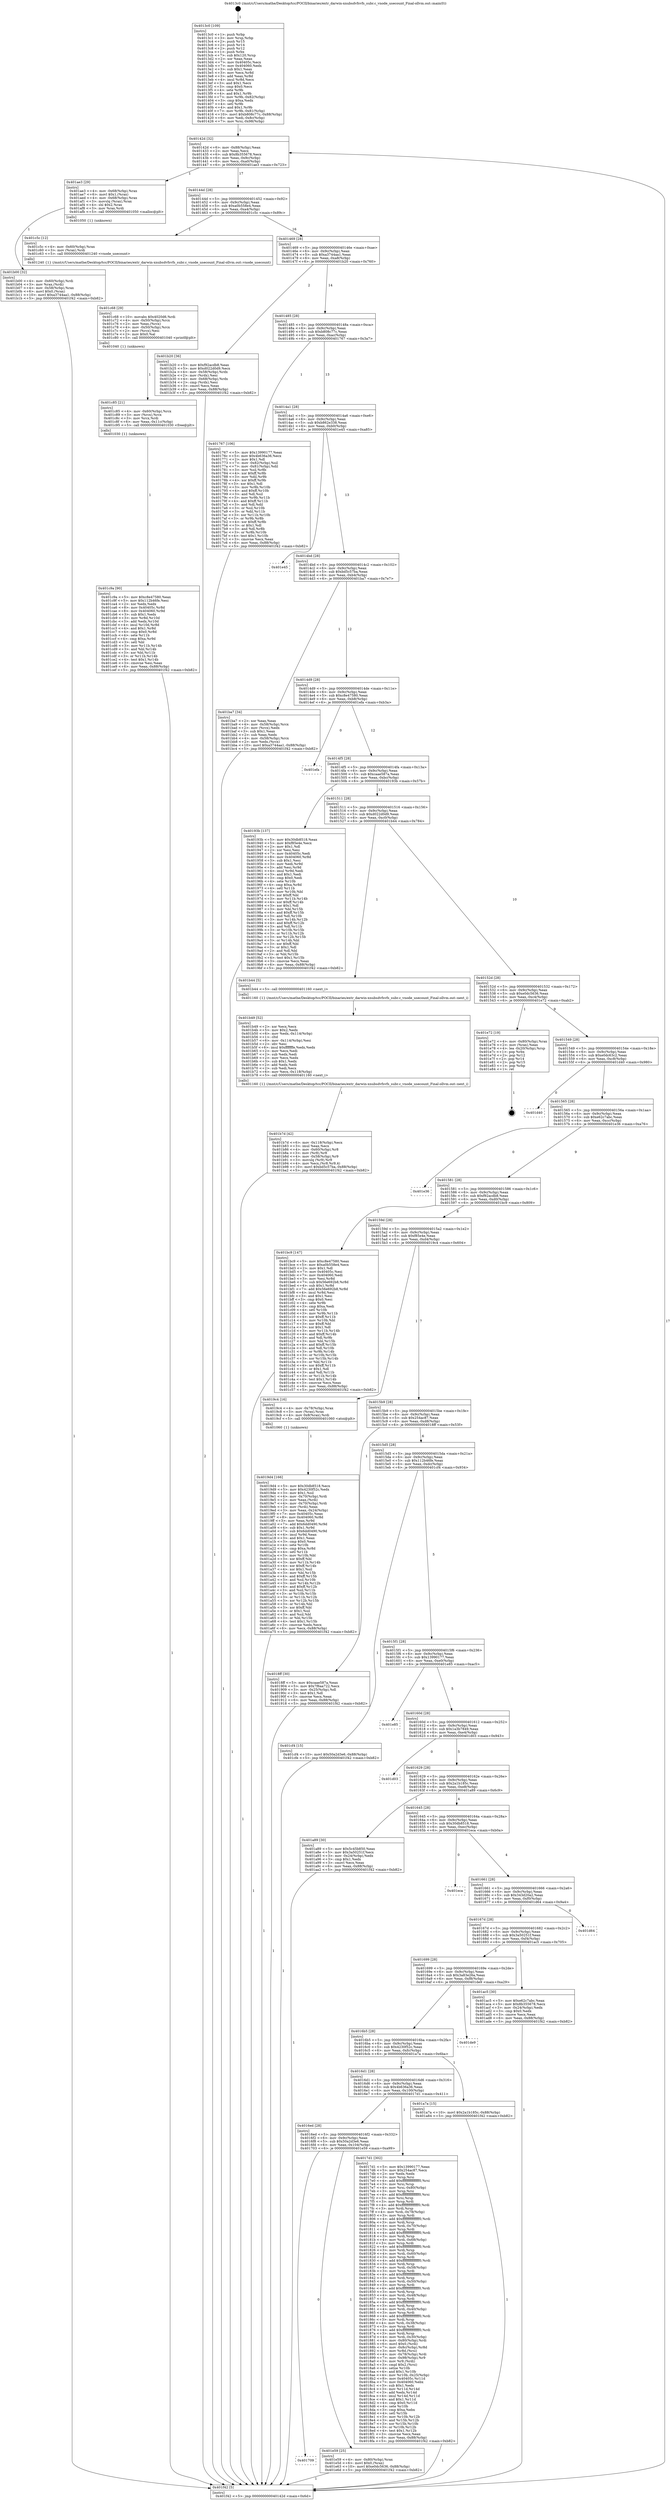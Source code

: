 digraph "0x4013c0" {
  label = "0x4013c0 (/mnt/c/Users/mathe/Desktop/tcc/POCII/binaries/extr_darwin-xnubsdvfsvfs_subr.c_vnode_usecount_Final-ollvm.out::main(0))"
  labelloc = "t"
  node[shape=record]

  Entry [label="",width=0.3,height=0.3,shape=circle,fillcolor=black,style=filled]
  "0x40142d" [label="{
     0x40142d [32]\l
     | [instrs]\l
     &nbsp;&nbsp;0x40142d \<+6\>: mov -0x88(%rbp),%eax\l
     &nbsp;&nbsp;0x401433 \<+2\>: mov %eax,%ecx\l
     &nbsp;&nbsp;0x401435 \<+6\>: sub $0x8b355678,%ecx\l
     &nbsp;&nbsp;0x40143b \<+6\>: mov %eax,-0x9c(%rbp)\l
     &nbsp;&nbsp;0x401441 \<+6\>: mov %ecx,-0xa0(%rbp)\l
     &nbsp;&nbsp;0x401447 \<+6\>: je 0000000000401ae3 \<main+0x723\>\l
  }"]
  "0x401ae3" [label="{
     0x401ae3 [29]\l
     | [instrs]\l
     &nbsp;&nbsp;0x401ae3 \<+4\>: mov -0x68(%rbp),%rax\l
     &nbsp;&nbsp;0x401ae7 \<+6\>: movl $0x1,(%rax)\l
     &nbsp;&nbsp;0x401aed \<+4\>: mov -0x68(%rbp),%rax\l
     &nbsp;&nbsp;0x401af1 \<+3\>: movslq (%rax),%rax\l
     &nbsp;&nbsp;0x401af4 \<+4\>: shl $0x2,%rax\l
     &nbsp;&nbsp;0x401af8 \<+3\>: mov %rax,%rdi\l
     &nbsp;&nbsp;0x401afb \<+5\>: call 0000000000401050 \<malloc@plt\>\l
     | [calls]\l
     &nbsp;&nbsp;0x401050 \{1\} (unknown)\l
  }"]
  "0x40144d" [label="{
     0x40144d [28]\l
     | [instrs]\l
     &nbsp;&nbsp;0x40144d \<+5\>: jmp 0000000000401452 \<main+0x92\>\l
     &nbsp;&nbsp;0x401452 \<+6\>: mov -0x9c(%rbp),%eax\l
     &nbsp;&nbsp;0x401458 \<+5\>: sub $0xa0b558e4,%eax\l
     &nbsp;&nbsp;0x40145d \<+6\>: mov %eax,-0xa4(%rbp)\l
     &nbsp;&nbsp;0x401463 \<+6\>: je 0000000000401c5c \<main+0x89c\>\l
  }"]
  Exit [label="",width=0.3,height=0.3,shape=circle,fillcolor=black,style=filled,peripheries=2]
  "0x401c5c" [label="{
     0x401c5c [12]\l
     | [instrs]\l
     &nbsp;&nbsp;0x401c5c \<+4\>: mov -0x60(%rbp),%rax\l
     &nbsp;&nbsp;0x401c60 \<+3\>: mov (%rax),%rdi\l
     &nbsp;&nbsp;0x401c63 \<+5\>: call 0000000000401240 \<vnode_usecount\>\l
     | [calls]\l
     &nbsp;&nbsp;0x401240 \{1\} (/mnt/c/Users/mathe/Desktop/tcc/POCII/binaries/extr_darwin-xnubsdvfsvfs_subr.c_vnode_usecount_Final-ollvm.out::vnode_usecount)\l
  }"]
  "0x401469" [label="{
     0x401469 [28]\l
     | [instrs]\l
     &nbsp;&nbsp;0x401469 \<+5\>: jmp 000000000040146e \<main+0xae\>\l
     &nbsp;&nbsp;0x40146e \<+6\>: mov -0x9c(%rbp),%eax\l
     &nbsp;&nbsp;0x401474 \<+5\>: sub $0xa3744aa1,%eax\l
     &nbsp;&nbsp;0x401479 \<+6\>: mov %eax,-0xa8(%rbp)\l
     &nbsp;&nbsp;0x40147f \<+6\>: je 0000000000401b20 \<main+0x760\>\l
  }"]
  "0x401709" [label="{
     0x401709\l
  }", style=dashed]
  "0x401b20" [label="{
     0x401b20 [36]\l
     | [instrs]\l
     &nbsp;&nbsp;0x401b20 \<+5\>: mov $0xf92acdb8,%eax\l
     &nbsp;&nbsp;0x401b25 \<+5\>: mov $0xd022d0d9,%ecx\l
     &nbsp;&nbsp;0x401b2a \<+4\>: mov -0x58(%rbp),%rdx\l
     &nbsp;&nbsp;0x401b2e \<+2\>: mov (%rdx),%esi\l
     &nbsp;&nbsp;0x401b30 \<+4\>: mov -0x68(%rbp),%rdx\l
     &nbsp;&nbsp;0x401b34 \<+2\>: cmp (%rdx),%esi\l
     &nbsp;&nbsp;0x401b36 \<+3\>: cmovl %ecx,%eax\l
     &nbsp;&nbsp;0x401b39 \<+6\>: mov %eax,-0x88(%rbp)\l
     &nbsp;&nbsp;0x401b3f \<+5\>: jmp 0000000000401f42 \<main+0xb82\>\l
  }"]
  "0x401485" [label="{
     0x401485 [28]\l
     | [instrs]\l
     &nbsp;&nbsp;0x401485 \<+5\>: jmp 000000000040148a \<main+0xca\>\l
     &nbsp;&nbsp;0x40148a \<+6\>: mov -0x9c(%rbp),%eax\l
     &nbsp;&nbsp;0x401490 \<+5\>: sub $0xb808c77c,%eax\l
     &nbsp;&nbsp;0x401495 \<+6\>: mov %eax,-0xac(%rbp)\l
     &nbsp;&nbsp;0x40149b \<+6\>: je 0000000000401767 \<main+0x3a7\>\l
  }"]
  "0x401e59" [label="{
     0x401e59 [25]\l
     | [instrs]\l
     &nbsp;&nbsp;0x401e59 \<+4\>: mov -0x80(%rbp),%rax\l
     &nbsp;&nbsp;0x401e5d \<+6\>: movl $0x0,(%rax)\l
     &nbsp;&nbsp;0x401e63 \<+10\>: movl $0xe0dc5636,-0x88(%rbp)\l
     &nbsp;&nbsp;0x401e6d \<+5\>: jmp 0000000000401f42 \<main+0xb82\>\l
  }"]
  "0x401767" [label="{
     0x401767 [106]\l
     | [instrs]\l
     &nbsp;&nbsp;0x401767 \<+5\>: mov $0x13990177,%eax\l
     &nbsp;&nbsp;0x40176c \<+5\>: mov $0x4b636a36,%ecx\l
     &nbsp;&nbsp;0x401771 \<+2\>: mov $0x1,%dl\l
     &nbsp;&nbsp;0x401773 \<+7\>: mov -0x82(%rbp),%sil\l
     &nbsp;&nbsp;0x40177a \<+7\>: mov -0x81(%rbp),%dil\l
     &nbsp;&nbsp;0x401781 \<+3\>: mov %sil,%r8b\l
     &nbsp;&nbsp;0x401784 \<+4\>: xor $0xff,%r8b\l
     &nbsp;&nbsp;0x401788 \<+3\>: mov %dil,%r9b\l
     &nbsp;&nbsp;0x40178b \<+4\>: xor $0xff,%r9b\l
     &nbsp;&nbsp;0x40178f \<+3\>: xor $0x1,%dl\l
     &nbsp;&nbsp;0x401792 \<+3\>: mov %r8b,%r10b\l
     &nbsp;&nbsp;0x401795 \<+4\>: and $0xff,%r10b\l
     &nbsp;&nbsp;0x401799 \<+3\>: and %dl,%sil\l
     &nbsp;&nbsp;0x40179c \<+3\>: mov %r9b,%r11b\l
     &nbsp;&nbsp;0x40179f \<+4\>: and $0xff,%r11b\l
     &nbsp;&nbsp;0x4017a3 \<+3\>: and %dl,%dil\l
     &nbsp;&nbsp;0x4017a6 \<+3\>: or %sil,%r10b\l
     &nbsp;&nbsp;0x4017a9 \<+3\>: or %dil,%r11b\l
     &nbsp;&nbsp;0x4017ac \<+3\>: xor %r11b,%r10b\l
     &nbsp;&nbsp;0x4017af \<+3\>: or %r9b,%r8b\l
     &nbsp;&nbsp;0x4017b2 \<+4\>: xor $0xff,%r8b\l
     &nbsp;&nbsp;0x4017b6 \<+3\>: or $0x1,%dl\l
     &nbsp;&nbsp;0x4017b9 \<+3\>: and %dl,%r8b\l
     &nbsp;&nbsp;0x4017bc \<+3\>: or %r8b,%r10b\l
     &nbsp;&nbsp;0x4017bf \<+4\>: test $0x1,%r10b\l
     &nbsp;&nbsp;0x4017c3 \<+3\>: cmovne %ecx,%eax\l
     &nbsp;&nbsp;0x4017c6 \<+6\>: mov %eax,-0x88(%rbp)\l
     &nbsp;&nbsp;0x4017cc \<+5\>: jmp 0000000000401f42 \<main+0xb82\>\l
  }"]
  "0x4014a1" [label="{
     0x4014a1 [28]\l
     | [instrs]\l
     &nbsp;&nbsp;0x4014a1 \<+5\>: jmp 00000000004014a6 \<main+0xe6\>\l
     &nbsp;&nbsp;0x4014a6 \<+6\>: mov -0x9c(%rbp),%eax\l
     &nbsp;&nbsp;0x4014ac \<+5\>: sub $0xb862e338,%eax\l
     &nbsp;&nbsp;0x4014b1 \<+6\>: mov %eax,-0xb0(%rbp)\l
     &nbsp;&nbsp;0x4014b7 \<+6\>: je 0000000000401e45 \<main+0xa85\>\l
  }"]
  "0x401f42" [label="{
     0x401f42 [5]\l
     | [instrs]\l
     &nbsp;&nbsp;0x401f42 \<+5\>: jmp 000000000040142d \<main+0x6d\>\l
  }"]
  "0x4013c0" [label="{
     0x4013c0 [109]\l
     | [instrs]\l
     &nbsp;&nbsp;0x4013c0 \<+1\>: push %rbp\l
     &nbsp;&nbsp;0x4013c1 \<+3\>: mov %rsp,%rbp\l
     &nbsp;&nbsp;0x4013c4 \<+2\>: push %r15\l
     &nbsp;&nbsp;0x4013c6 \<+2\>: push %r14\l
     &nbsp;&nbsp;0x4013c8 \<+2\>: push %r12\l
     &nbsp;&nbsp;0x4013ca \<+1\>: push %rbx\l
     &nbsp;&nbsp;0x4013cb \<+7\>: sub $0x120,%rsp\l
     &nbsp;&nbsp;0x4013d2 \<+2\>: xor %eax,%eax\l
     &nbsp;&nbsp;0x4013d4 \<+7\>: mov 0x40405c,%ecx\l
     &nbsp;&nbsp;0x4013db \<+7\>: mov 0x404060,%edx\l
     &nbsp;&nbsp;0x4013e2 \<+3\>: sub $0x1,%eax\l
     &nbsp;&nbsp;0x4013e5 \<+3\>: mov %ecx,%r8d\l
     &nbsp;&nbsp;0x4013e8 \<+3\>: add %eax,%r8d\l
     &nbsp;&nbsp;0x4013eb \<+4\>: imul %r8d,%ecx\l
     &nbsp;&nbsp;0x4013ef \<+3\>: and $0x1,%ecx\l
     &nbsp;&nbsp;0x4013f2 \<+3\>: cmp $0x0,%ecx\l
     &nbsp;&nbsp;0x4013f5 \<+4\>: sete %r9b\l
     &nbsp;&nbsp;0x4013f9 \<+4\>: and $0x1,%r9b\l
     &nbsp;&nbsp;0x4013fd \<+7\>: mov %r9b,-0x82(%rbp)\l
     &nbsp;&nbsp;0x401404 \<+3\>: cmp $0xa,%edx\l
     &nbsp;&nbsp;0x401407 \<+4\>: setl %r9b\l
     &nbsp;&nbsp;0x40140b \<+4\>: and $0x1,%r9b\l
     &nbsp;&nbsp;0x40140f \<+7\>: mov %r9b,-0x81(%rbp)\l
     &nbsp;&nbsp;0x401416 \<+10\>: movl $0xb808c77c,-0x88(%rbp)\l
     &nbsp;&nbsp;0x401420 \<+6\>: mov %edi,-0x8c(%rbp)\l
     &nbsp;&nbsp;0x401426 \<+7\>: mov %rsi,-0x98(%rbp)\l
  }"]
  "0x401c9a" [label="{
     0x401c9a [90]\l
     | [instrs]\l
     &nbsp;&nbsp;0x401c9a \<+5\>: mov $0xc8e47580,%eax\l
     &nbsp;&nbsp;0x401c9f \<+5\>: mov $0x112b46fe,%esi\l
     &nbsp;&nbsp;0x401ca4 \<+2\>: xor %edx,%edx\l
     &nbsp;&nbsp;0x401ca6 \<+8\>: mov 0x40405c,%r8d\l
     &nbsp;&nbsp;0x401cae \<+8\>: mov 0x404060,%r9d\l
     &nbsp;&nbsp;0x401cb6 \<+3\>: sub $0x1,%edx\l
     &nbsp;&nbsp;0x401cb9 \<+3\>: mov %r8d,%r10d\l
     &nbsp;&nbsp;0x401cbc \<+3\>: add %edx,%r10d\l
     &nbsp;&nbsp;0x401cbf \<+4\>: imul %r10d,%r8d\l
     &nbsp;&nbsp;0x401cc3 \<+4\>: and $0x1,%r8d\l
     &nbsp;&nbsp;0x401cc7 \<+4\>: cmp $0x0,%r8d\l
     &nbsp;&nbsp;0x401ccb \<+4\>: sete %r11b\l
     &nbsp;&nbsp;0x401ccf \<+4\>: cmp $0xa,%r9d\l
     &nbsp;&nbsp;0x401cd3 \<+3\>: setl %bl\l
     &nbsp;&nbsp;0x401cd6 \<+3\>: mov %r11b,%r14b\l
     &nbsp;&nbsp;0x401cd9 \<+3\>: and %bl,%r14b\l
     &nbsp;&nbsp;0x401cdc \<+3\>: xor %bl,%r11b\l
     &nbsp;&nbsp;0x401cdf \<+3\>: or %r11b,%r14b\l
     &nbsp;&nbsp;0x401ce2 \<+4\>: test $0x1,%r14b\l
     &nbsp;&nbsp;0x401ce6 \<+3\>: cmovne %esi,%eax\l
     &nbsp;&nbsp;0x401ce9 \<+6\>: mov %eax,-0x88(%rbp)\l
     &nbsp;&nbsp;0x401cef \<+5\>: jmp 0000000000401f42 \<main+0xb82\>\l
  }"]
  "0x401e45" [label="{
     0x401e45\l
  }", style=dashed]
  "0x4014bd" [label="{
     0x4014bd [28]\l
     | [instrs]\l
     &nbsp;&nbsp;0x4014bd \<+5\>: jmp 00000000004014c2 \<main+0x102\>\l
     &nbsp;&nbsp;0x4014c2 \<+6\>: mov -0x9c(%rbp),%eax\l
     &nbsp;&nbsp;0x4014c8 \<+5\>: sub $0xbd5c57ba,%eax\l
     &nbsp;&nbsp;0x4014cd \<+6\>: mov %eax,-0xb4(%rbp)\l
     &nbsp;&nbsp;0x4014d3 \<+6\>: je 0000000000401ba7 \<main+0x7e7\>\l
  }"]
  "0x401c85" [label="{
     0x401c85 [21]\l
     | [instrs]\l
     &nbsp;&nbsp;0x401c85 \<+4\>: mov -0x60(%rbp),%rcx\l
     &nbsp;&nbsp;0x401c89 \<+3\>: mov (%rcx),%rcx\l
     &nbsp;&nbsp;0x401c8c \<+3\>: mov %rcx,%rdi\l
     &nbsp;&nbsp;0x401c8f \<+6\>: mov %eax,-0x11c(%rbp)\l
     &nbsp;&nbsp;0x401c95 \<+5\>: call 0000000000401030 \<free@plt\>\l
     | [calls]\l
     &nbsp;&nbsp;0x401030 \{1\} (unknown)\l
  }"]
  "0x401ba7" [label="{
     0x401ba7 [34]\l
     | [instrs]\l
     &nbsp;&nbsp;0x401ba7 \<+2\>: xor %eax,%eax\l
     &nbsp;&nbsp;0x401ba9 \<+4\>: mov -0x58(%rbp),%rcx\l
     &nbsp;&nbsp;0x401bad \<+2\>: mov (%rcx),%edx\l
     &nbsp;&nbsp;0x401baf \<+3\>: sub $0x1,%eax\l
     &nbsp;&nbsp;0x401bb2 \<+2\>: sub %eax,%edx\l
     &nbsp;&nbsp;0x401bb4 \<+4\>: mov -0x58(%rbp),%rcx\l
     &nbsp;&nbsp;0x401bb8 \<+2\>: mov %edx,(%rcx)\l
     &nbsp;&nbsp;0x401bba \<+10\>: movl $0xa3744aa1,-0x88(%rbp)\l
     &nbsp;&nbsp;0x401bc4 \<+5\>: jmp 0000000000401f42 \<main+0xb82\>\l
  }"]
  "0x4014d9" [label="{
     0x4014d9 [28]\l
     | [instrs]\l
     &nbsp;&nbsp;0x4014d9 \<+5\>: jmp 00000000004014de \<main+0x11e\>\l
     &nbsp;&nbsp;0x4014de \<+6\>: mov -0x9c(%rbp),%eax\l
     &nbsp;&nbsp;0x4014e4 \<+5\>: sub $0xc8e47580,%eax\l
     &nbsp;&nbsp;0x4014e9 \<+6\>: mov %eax,-0xb8(%rbp)\l
     &nbsp;&nbsp;0x4014ef \<+6\>: je 0000000000401efa \<main+0xb3a\>\l
  }"]
  "0x401c68" [label="{
     0x401c68 [29]\l
     | [instrs]\l
     &nbsp;&nbsp;0x401c68 \<+10\>: movabs $0x4020d6,%rdi\l
     &nbsp;&nbsp;0x401c72 \<+4\>: mov -0x50(%rbp),%rcx\l
     &nbsp;&nbsp;0x401c76 \<+2\>: mov %eax,(%rcx)\l
     &nbsp;&nbsp;0x401c78 \<+4\>: mov -0x50(%rbp),%rcx\l
     &nbsp;&nbsp;0x401c7c \<+2\>: mov (%rcx),%esi\l
     &nbsp;&nbsp;0x401c7e \<+2\>: mov $0x0,%al\l
     &nbsp;&nbsp;0x401c80 \<+5\>: call 0000000000401040 \<printf@plt\>\l
     | [calls]\l
     &nbsp;&nbsp;0x401040 \{1\} (unknown)\l
  }"]
  "0x401efa" [label="{
     0x401efa\l
  }", style=dashed]
  "0x4014f5" [label="{
     0x4014f5 [28]\l
     | [instrs]\l
     &nbsp;&nbsp;0x4014f5 \<+5\>: jmp 00000000004014fa \<main+0x13a\>\l
     &nbsp;&nbsp;0x4014fa \<+6\>: mov -0x9c(%rbp),%eax\l
     &nbsp;&nbsp;0x401500 \<+5\>: sub $0xcaae587a,%eax\l
     &nbsp;&nbsp;0x401505 \<+6\>: mov %eax,-0xbc(%rbp)\l
     &nbsp;&nbsp;0x40150b \<+6\>: je 000000000040193b \<main+0x57b\>\l
  }"]
  "0x401b7d" [label="{
     0x401b7d [42]\l
     | [instrs]\l
     &nbsp;&nbsp;0x401b7d \<+6\>: mov -0x118(%rbp),%ecx\l
     &nbsp;&nbsp;0x401b83 \<+3\>: imul %eax,%ecx\l
     &nbsp;&nbsp;0x401b86 \<+4\>: mov -0x60(%rbp),%r8\l
     &nbsp;&nbsp;0x401b8a \<+3\>: mov (%r8),%r8\l
     &nbsp;&nbsp;0x401b8d \<+4\>: mov -0x58(%rbp),%r9\l
     &nbsp;&nbsp;0x401b91 \<+3\>: movslq (%r9),%r9\l
     &nbsp;&nbsp;0x401b94 \<+4\>: mov %ecx,(%r8,%r9,4)\l
     &nbsp;&nbsp;0x401b98 \<+10\>: movl $0xbd5c57ba,-0x88(%rbp)\l
     &nbsp;&nbsp;0x401ba2 \<+5\>: jmp 0000000000401f42 \<main+0xb82\>\l
  }"]
  "0x40193b" [label="{
     0x40193b [137]\l
     | [instrs]\l
     &nbsp;&nbsp;0x40193b \<+5\>: mov $0x30db8518,%eax\l
     &nbsp;&nbsp;0x401940 \<+5\>: mov $0xf85e4e,%ecx\l
     &nbsp;&nbsp;0x401945 \<+2\>: mov $0x1,%dl\l
     &nbsp;&nbsp;0x401947 \<+2\>: xor %esi,%esi\l
     &nbsp;&nbsp;0x401949 \<+7\>: mov 0x40405c,%edi\l
     &nbsp;&nbsp;0x401950 \<+8\>: mov 0x404060,%r8d\l
     &nbsp;&nbsp;0x401958 \<+3\>: sub $0x1,%esi\l
     &nbsp;&nbsp;0x40195b \<+3\>: mov %edi,%r9d\l
     &nbsp;&nbsp;0x40195e \<+3\>: add %esi,%r9d\l
     &nbsp;&nbsp;0x401961 \<+4\>: imul %r9d,%edi\l
     &nbsp;&nbsp;0x401965 \<+3\>: and $0x1,%edi\l
     &nbsp;&nbsp;0x401968 \<+3\>: cmp $0x0,%edi\l
     &nbsp;&nbsp;0x40196b \<+4\>: sete %r10b\l
     &nbsp;&nbsp;0x40196f \<+4\>: cmp $0xa,%r8d\l
     &nbsp;&nbsp;0x401973 \<+4\>: setl %r11b\l
     &nbsp;&nbsp;0x401977 \<+3\>: mov %r10b,%bl\l
     &nbsp;&nbsp;0x40197a \<+3\>: xor $0xff,%bl\l
     &nbsp;&nbsp;0x40197d \<+3\>: mov %r11b,%r14b\l
     &nbsp;&nbsp;0x401980 \<+4\>: xor $0xff,%r14b\l
     &nbsp;&nbsp;0x401984 \<+3\>: xor $0x1,%dl\l
     &nbsp;&nbsp;0x401987 \<+3\>: mov %bl,%r15b\l
     &nbsp;&nbsp;0x40198a \<+4\>: and $0xff,%r15b\l
     &nbsp;&nbsp;0x40198e \<+3\>: and %dl,%r10b\l
     &nbsp;&nbsp;0x401991 \<+3\>: mov %r14b,%r12b\l
     &nbsp;&nbsp;0x401994 \<+4\>: and $0xff,%r12b\l
     &nbsp;&nbsp;0x401998 \<+3\>: and %dl,%r11b\l
     &nbsp;&nbsp;0x40199b \<+3\>: or %r10b,%r15b\l
     &nbsp;&nbsp;0x40199e \<+3\>: or %r11b,%r12b\l
     &nbsp;&nbsp;0x4019a1 \<+3\>: xor %r12b,%r15b\l
     &nbsp;&nbsp;0x4019a4 \<+3\>: or %r14b,%bl\l
     &nbsp;&nbsp;0x4019a7 \<+3\>: xor $0xff,%bl\l
     &nbsp;&nbsp;0x4019aa \<+3\>: or $0x1,%dl\l
     &nbsp;&nbsp;0x4019ad \<+2\>: and %dl,%bl\l
     &nbsp;&nbsp;0x4019af \<+3\>: or %bl,%r15b\l
     &nbsp;&nbsp;0x4019b2 \<+4\>: test $0x1,%r15b\l
     &nbsp;&nbsp;0x4019b6 \<+3\>: cmovne %ecx,%eax\l
     &nbsp;&nbsp;0x4019b9 \<+6\>: mov %eax,-0x88(%rbp)\l
     &nbsp;&nbsp;0x4019bf \<+5\>: jmp 0000000000401f42 \<main+0xb82\>\l
  }"]
  "0x401511" [label="{
     0x401511 [28]\l
     | [instrs]\l
     &nbsp;&nbsp;0x401511 \<+5\>: jmp 0000000000401516 \<main+0x156\>\l
     &nbsp;&nbsp;0x401516 \<+6\>: mov -0x9c(%rbp),%eax\l
     &nbsp;&nbsp;0x40151c \<+5\>: sub $0xd022d0d9,%eax\l
     &nbsp;&nbsp;0x401521 \<+6\>: mov %eax,-0xc0(%rbp)\l
     &nbsp;&nbsp;0x401527 \<+6\>: je 0000000000401b44 \<main+0x784\>\l
  }"]
  "0x401b49" [label="{
     0x401b49 [52]\l
     | [instrs]\l
     &nbsp;&nbsp;0x401b49 \<+2\>: xor %ecx,%ecx\l
     &nbsp;&nbsp;0x401b4b \<+5\>: mov $0x2,%edx\l
     &nbsp;&nbsp;0x401b50 \<+6\>: mov %edx,-0x114(%rbp)\l
     &nbsp;&nbsp;0x401b56 \<+1\>: cltd\l
     &nbsp;&nbsp;0x401b57 \<+6\>: mov -0x114(%rbp),%esi\l
     &nbsp;&nbsp;0x401b5d \<+2\>: idiv %esi\l
     &nbsp;&nbsp;0x401b5f \<+6\>: imul $0xfffffffe,%edx,%edx\l
     &nbsp;&nbsp;0x401b65 \<+2\>: mov %ecx,%edi\l
     &nbsp;&nbsp;0x401b67 \<+2\>: sub %edx,%edi\l
     &nbsp;&nbsp;0x401b69 \<+2\>: mov %ecx,%edx\l
     &nbsp;&nbsp;0x401b6b \<+3\>: sub $0x1,%edx\l
     &nbsp;&nbsp;0x401b6e \<+2\>: add %edx,%edi\l
     &nbsp;&nbsp;0x401b70 \<+2\>: sub %edi,%ecx\l
     &nbsp;&nbsp;0x401b72 \<+6\>: mov %ecx,-0x118(%rbp)\l
     &nbsp;&nbsp;0x401b78 \<+5\>: call 0000000000401160 \<next_i\>\l
     | [calls]\l
     &nbsp;&nbsp;0x401160 \{1\} (/mnt/c/Users/mathe/Desktop/tcc/POCII/binaries/extr_darwin-xnubsdvfsvfs_subr.c_vnode_usecount_Final-ollvm.out::next_i)\l
  }"]
  "0x401b44" [label="{
     0x401b44 [5]\l
     | [instrs]\l
     &nbsp;&nbsp;0x401b44 \<+5\>: call 0000000000401160 \<next_i\>\l
     | [calls]\l
     &nbsp;&nbsp;0x401160 \{1\} (/mnt/c/Users/mathe/Desktop/tcc/POCII/binaries/extr_darwin-xnubsdvfsvfs_subr.c_vnode_usecount_Final-ollvm.out::next_i)\l
  }"]
  "0x40152d" [label="{
     0x40152d [28]\l
     | [instrs]\l
     &nbsp;&nbsp;0x40152d \<+5\>: jmp 0000000000401532 \<main+0x172\>\l
     &nbsp;&nbsp;0x401532 \<+6\>: mov -0x9c(%rbp),%eax\l
     &nbsp;&nbsp;0x401538 \<+5\>: sub $0xe0dc5636,%eax\l
     &nbsp;&nbsp;0x40153d \<+6\>: mov %eax,-0xc4(%rbp)\l
     &nbsp;&nbsp;0x401543 \<+6\>: je 0000000000401e72 \<main+0xab2\>\l
  }"]
  "0x401b00" [label="{
     0x401b00 [32]\l
     | [instrs]\l
     &nbsp;&nbsp;0x401b00 \<+4\>: mov -0x60(%rbp),%rdi\l
     &nbsp;&nbsp;0x401b04 \<+3\>: mov %rax,(%rdi)\l
     &nbsp;&nbsp;0x401b07 \<+4\>: mov -0x58(%rbp),%rax\l
     &nbsp;&nbsp;0x401b0b \<+6\>: movl $0x0,(%rax)\l
     &nbsp;&nbsp;0x401b11 \<+10\>: movl $0xa3744aa1,-0x88(%rbp)\l
     &nbsp;&nbsp;0x401b1b \<+5\>: jmp 0000000000401f42 \<main+0xb82\>\l
  }"]
  "0x401e72" [label="{
     0x401e72 [19]\l
     | [instrs]\l
     &nbsp;&nbsp;0x401e72 \<+4\>: mov -0x80(%rbp),%rax\l
     &nbsp;&nbsp;0x401e76 \<+2\>: mov (%rax),%eax\l
     &nbsp;&nbsp;0x401e78 \<+4\>: lea -0x20(%rbp),%rsp\l
     &nbsp;&nbsp;0x401e7c \<+1\>: pop %rbx\l
     &nbsp;&nbsp;0x401e7d \<+2\>: pop %r12\l
     &nbsp;&nbsp;0x401e7f \<+2\>: pop %r14\l
     &nbsp;&nbsp;0x401e81 \<+2\>: pop %r15\l
     &nbsp;&nbsp;0x401e83 \<+1\>: pop %rbp\l
     &nbsp;&nbsp;0x401e84 \<+1\>: ret\l
  }"]
  "0x401549" [label="{
     0x401549 [28]\l
     | [instrs]\l
     &nbsp;&nbsp;0x401549 \<+5\>: jmp 000000000040154e \<main+0x18e\>\l
     &nbsp;&nbsp;0x40154e \<+6\>: mov -0x9c(%rbp),%eax\l
     &nbsp;&nbsp;0x401554 \<+5\>: sub $0xe0dc63c2,%eax\l
     &nbsp;&nbsp;0x401559 \<+6\>: mov %eax,-0xc8(%rbp)\l
     &nbsp;&nbsp;0x40155f \<+6\>: je 0000000000401d40 \<main+0x980\>\l
  }"]
  "0x4019d4" [label="{
     0x4019d4 [166]\l
     | [instrs]\l
     &nbsp;&nbsp;0x4019d4 \<+5\>: mov $0x30db8518,%ecx\l
     &nbsp;&nbsp;0x4019d9 \<+5\>: mov $0x4230f52c,%edx\l
     &nbsp;&nbsp;0x4019de \<+3\>: mov $0x1,%sil\l
     &nbsp;&nbsp;0x4019e1 \<+4\>: mov -0x70(%rbp),%rdi\l
     &nbsp;&nbsp;0x4019e5 \<+2\>: mov %eax,(%rdi)\l
     &nbsp;&nbsp;0x4019e7 \<+4\>: mov -0x70(%rbp),%rdi\l
     &nbsp;&nbsp;0x4019eb \<+2\>: mov (%rdi),%eax\l
     &nbsp;&nbsp;0x4019ed \<+3\>: mov %eax,-0x24(%rbp)\l
     &nbsp;&nbsp;0x4019f0 \<+7\>: mov 0x40405c,%eax\l
     &nbsp;&nbsp;0x4019f7 \<+8\>: mov 0x404060,%r8d\l
     &nbsp;&nbsp;0x4019ff \<+3\>: mov %eax,%r9d\l
     &nbsp;&nbsp;0x401a02 \<+7\>: add $0x6dd0490,%r9d\l
     &nbsp;&nbsp;0x401a09 \<+4\>: sub $0x1,%r9d\l
     &nbsp;&nbsp;0x401a0d \<+7\>: sub $0x6dd0490,%r9d\l
     &nbsp;&nbsp;0x401a14 \<+4\>: imul %r9d,%eax\l
     &nbsp;&nbsp;0x401a18 \<+3\>: and $0x1,%eax\l
     &nbsp;&nbsp;0x401a1b \<+3\>: cmp $0x0,%eax\l
     &nbsp;&nbsp;0x401a1e \<+4\>: sete %r10b\l
     &nbsp;&nbsp;0x401a22 \<+4\>: cmp $0xa,%r8d\l
     &nbsp;&nbsp;0x401a26 \<+4\>: setl %r11b\l
     &nbsp;&nbsp;0x401a2a \<+3\>: mov %r10b,%bl\l
     &nbsp;&nbsp;0x401a2d \<+3\>: xor $0xff,%bl\l
     &nbsp;&nbsp;0x401a30 \<+3\>: mov %r11b,%r14b\l
     &nbsp;&nbsp;0x401a33 \<+4\>: xor $0xff,%r14b\l
     &nbsp;&nbsp;0x401a37 \<+4\>: xor $0x1,%sil\l
     &nbsp;&nbsp;0x401a3b \<+3\>: mov %bl,%r15b\l
     &nbsp;&nbsp;0x401a3e \<+4\>: and $0xff,%r15b\l
     &nbsp;&nbsp;0x401a42 \<+3\>: and %sil,%r10b\l
     &nbsp;&nbsp;0x401a45 \<+3\>: mov %r14b,%r12b\l
     &nbsp;&nbsp;0x401a48 \<+4\>: and $0xff,%r12b\l
     &nbsp;&nbsp;0x401a4c \<+3\>: and %sil,%r11b\l
     &nbsp;&nbsp;0x401a4f \<+3\>: or %r10b,%r15b\l
     &nbsp;&nbsp;0x401a52 \<+3\>: or %r11b,%r12b\l
     &nbsp;&nbsp;0x401a55 \<+3\>: xor %r12b,%r15b\l
     &nbsp;&nbsp;0x401a58 \<+3\>: or %r14b,%bl\l
     &nbsp;&nbsp;0x401a5b \<+3\>: xor $0xff,%bl\l
     &nbsp;&nbsp;0x401a5e \<+4\>: or $0x1,%sil\l
     &nbsp;&nbsp;0x401a62 \<+3\>: and %sil,%bl\l
     &nbsp;&nbsp;0x401a65 \<+3\>: or %bl,%r15b\l
     &nbsp;&nbsp;0x401a68 \<+4\>: test $0x1,%r15b\l
     &nbsp;&nbsp;0x401a6c \<+3\>: cmovne %edx,%ecx\l
     &nbsp;&nbsp;0x401a6f \<+6\>: mov %ecx,-0x88(%rbp)\l
     &nbsp;&nbsp;0x401a75 \<+5\>: jmp 0000000000401f42 \<main+0xb82\>\l
  }"]
  "0x401d40" [label="{
     0x401d40\l
  }", style=dashed]
  "0x401565" [label="{
     0x401565 [28]\l
     | [instrs]\l
     &nbsp;&nbsp;0x401565 \<+5\>: jmp 000000000040156a \<main+0x1aa\>\l
     &nbsp;&nbsp;0x40156a \<+6\>: mov -0x9c(%rbp),%eax\l
     &nbsp;&nbsp;0x401570 \<+5\>: sub $0xe62c7abc,%eax\l
     &nbsp;&nbsp;0x401575 \<+6\>: mov %eax,-0xcc(%rbp)\l
     &nbsp;&nbsp;0x40157b \<+6\>: je 0000000000401e36 \<main+0xa76\>\l
  }"]
  "0x4016ed" [label="{
     0x4016ed [28]\l
     | [instrs]\l
     &nbsp;&nbsp;0x4016ed \<+5\>: jmp 00000000004016f2 \<main+0x332\>\l
     &nbsp;&nbsp;0x4016f2 \<+6\>: mov -0x9c(%rbp),%eax\l
     &nbsp;&nbsp;0x4016f8 \<+5\>: sub $0x50a2d3e6,%eax\l
     &nbsp;&nbsp;0x4016fd \<+6\>: mov %eax,-0x104(%rbp)\l
     &nbsp;&nbsp;0x401703 \<+6\>: je 0000000000401e59 \<main+0xa99\>\l
  }"]
  "0x401e36" [label="{
     0x401e36\l
  }", style=dashed]
  "0x401581" [label="{
     0x401581 [28]\l
     | [instrs]\l
     &nbsp;&nbsp;0x401581 \<+5\>: jmp 0000000000401586 \<main+0x1c6\>\l
     &nbsp;&nbsp;0x401586 \<+6\>: mov -0x9c(%rbp),%eax\l
     &nbsp;&nbsp;0x40158c \<+5\>: sub $0xf92acdb8,%eax\l
     &nbsp;&nbsp;0x401591 \<+6\>: mov %eax,-0xd0(%rbp)\l
     &nbsp;&nbsp;0x401597 \<+6\>: je 0000000000401bc9 \<main+0x809\>\l
  }"]
  "0x4017d1" [label="{
     0x4017d1 [302]\l
     | [instrs]\l
     &nbsp;&nbsp;0x4017d1 \<+5\>: mov $0x13990177,%eax\l
     &nbsp;&nbsp;0x4017d6 \<+5\>: mov $0x254ac87,%ecx\l
     &nbsp;&nbsp;0x4017db \<+2\>: xor %edx,%edx\l
     &nbsp;&nbsp;0x4017dd \<+3\>: mov %rsp,%rsi\l
     &nbsp;&nbsp;0x4017e0 \<+4\>: add $0xfffffffffffffff0,%rsi\l
     &nbsp;&nbsp;0x4017e4 \<+3\>: mov %rsi,%rsp\l
     &nbsp;&nbsp;0x4017e7 \<+4\>: mov %rsi,-0x80(%rbp)\l
     &nbsp;&nbsp;0x4017eb \<+3\>: mov %rsp,%rsi\l
     &nbsp;&nbsp;0x4017ee \<+4\>: add $0xfffffffffffffff0,%rsi\l
     &nbsp;&nbsp;0x4017f2 \<+3\>: mov %rsi,%rsp\l
     &nbsp;&nbsp;0x4017f5 \<+3\>: mov %rsp,%rdi\l
     &nbsp;&nbsp;0x4017f8 \<+4\>: add $0xfffffffffffffff0,%rdi\l
     &nbsp;&nbsp;0x4017fc \<+3\>: mov %rdi,%rsp\l
     &nbsp;&nbsp;0x4017ff \<+4\>: mov %rdi,-0x78(%rbp)\l
     &nbsp;&nbsp;0x401803 \<+3\>: mov %rsp,%rdi\l
     &nbsp;&nbsp;0x401806 \<+4\>: add $0xfffffffffffffff0,%rdi\l
     &nbsp;&nbsp;0x40180a \<+3\>: mov %rdi,%rsp\l
     &nbsp;&nbsp;0x40180d \<+4\>: mov %rdi,-0x70(%rbp)\l
     &nbsp;&nbsp;0x401811 \<+3\>: mov %rsp,%rdi\l
     &nbsp;&nbsp;0x401814 \<+4\>: add $0xfffffffffffffff0,%rdi\l
     &nbsp;&nbsp;0x401818 \<+3\>: mov %rdi,%rsp\l
     &nbsp;&nbsp;0x40181b \<+4\>: mov %rdi,-0x68(%rbp)\l
     &nbsp;&nbsp;0x40181f \<+3\>: mov %rsp,%rdi\l
     &nbsp;&nbsp;0x401822 \<+4\>: add $0xfffffffffffffff0,%rdi\l
     &nbsp;&nbsp;0x401826 \<+3\>: mov %rdi,%rsp\l
     &nbsp;&nbsp;0x401829 \<+4\>: mov %rdi,-0x60(%rbp)\l
     &nbsp;&nbsp;0x40182d \<+3\>: mov %rsp,%rdi\l
     &nbsp;&nbsp;0x401830 \<+4\>: add $0xfffffffffffffff0,%rdi\l
     &nbsp;&nbsp;0x401834 \<+3\>: mov %rdi,%rsp\l
     &nbsp;&nbsp;0x401837 \<+4\>: mov %rdi,-0x58(%rbp)\l
     &nbsp;&nbsp;0x40183b \<+3\>: mov %rsp,%rdi\l
     &nbsp;&nbsp;0x40183e \<+4\>: add $0xfffffffffffffff0,%rdi\l
     &nbsp;&nbsp;0x401842 \<+3\>: mov %rdi,%rsp\l
     &nbsp;&nbsp;0x401845 \<+4\>: mov %rdi,-0x50(%rbp)\l
     &nbsp;&nbsp;0x401849 \<+3\>: mov %rsp,%rdi\l
     &nbsp;&nbsp;0x40184c \<+4\>: add $0xfffffffffffffff0,%rdi\l
     &nbsp;&nbsp;0x401850 \<+3\>: mov %rdi,%rsp\l
     &nbsp;&nbsp;0x401853 \<+4\>: mov %rdi,-0x48(%rbp)\l
     &nbsp;&nbsp;0x401857 \<+3\>: mov %rsp,%rdi\l
     &nbsp;&nbsp;0x40185a \<+4\>: add $0xfffffffffffffff0,%rdi\l
     &nbsp;&nbsp;0x40185e \<+3\>: mov %rdi,%rsp\l
     &nbsp;&nbsp;0x401861 \<+4\>: mov %rdi,-0x40(%rbp)\l
     &nbsp;&nbsp;0x401865 \<+3\>: mov %rsp,%rdi\l
     &nbsp;&nbsp;0x401868 \<+4\>: add $0xfffffffffffffff0,%rdi\l
     &nbsp;&nbsp;0x40186c \<+3\>: mov %rdi,%rsp\l
     &nbsp;&nbsp;0x40186f \<+4\>: mov %rdi,-0x38(%rbp)\l
     &nbsp;&nbsp;0x401873 \<+3\>: mov %rsp,%rdi\l
     &nbsp;&nbsp;0x401876 \<+4\>: add $0xfffffffffffffff0,%rdi\l
     &nbsp;&nbsp;0x40187a \<+3\>: mov %rdi,%rsp\l
     &nbsp;&nbsp;0x40187d \<+4\>: mov %rdi,-0x30(%rbp)\l
     &nbsp;&nbsp;0x401881 \<+4\>: mov -0x80(%rbp),%rdi\l
     &nbsp;&nbsp;0x401885 \<+6\>: movl $0x0,(%rdi)\l
     &nbsp;&nbsp;0x40188b \<+7\>: mov -0x8c(%rbp),%r8d\l
     &nbsp;&nbsp;0x401892 \<+3\>: mov %r8d,(%rsi)\l
     &nbsp;&nbsp;0x401895 \<+4\>: mov -0x78(%rbp),%rdi\l
     &nbsp;&nbsp;0x401899 \<+7\>: mov -0x98(%rbp),%r9\l
     &nbsp;&nbsp;0x4018a0 \<+3\>: mov %r9,(%rdi)\l
     &nbsp;&nbsp;0x4018a3 \<+3\>: cmpl $0x2,(%rsi)\l
     &nbsp;&nbsp;0x4018a6 \<+4\>: setne %r10b\l
     &nbsp;&nbsp;0x4018aa \<+4\>: and $0x1,%r10b\l
     &nbsp;&nbsp;0x4018ae \<+4\>: mov %r10b,-0x25(%rbp)\l
     &nbsp;&nbsp;0x4018b2 \<+8\>: mov 0x40405c,%r11d\l
     &nbsp;&nbsp;0x4018ba \<+7\>: mov 0x404060,%ebx\l
     &nbsp;&nbsp;0x4018c1 \<+3\>: sub $0x1,%edx\l
     &nbsp;&nbsp;0x4018c4 \<+3\>: mov %r11d,%r14d\l
     &nbsp;&nbsp;0x4018c7 \<+3\>: add %edx,%r14d\l
     &nbsp;&nbsp;0x4018ca \<+4\>: imul %r14d,%r11d\l
     &nbsp;&nbsp;0x4018ce \<+4\>: and $0x1,%r11d\l
     &nbsp;&nbsp;0x4018d2 \<+4\>: cmp $0x0,%r11d\l
     &nbsp;&nbsp;0x4018d6 \<+4\>: sete %r10b\l
     &nbsp;&nbsp;0x4018da \<+3\>: cmp $0xa,%ebx\l
     &nbsp;&nbsp;0x4018dd \<+4\>: setl %r15b\l
     &nbsp;&nbsp;0x4018e1 \<+3\>: mov %r10b,%r12b\l
     &nbsp;&nbsp;0x4018e4 \<+3\>: and %r15b,%r12b\l
     &nbsp;&nbsp;0x4018e7 \<+3\>: xor %r15b,%r10b\l
     &nbsp;&nbsp;0x4018ea \<+3\>: or %r10b,%r12b\l
     &nbsp;&nbsp;0x4018ed \<+4\>: test $0x1,%r12b\l
     &nbsp;&nbsp;0x4018f1 \<+3\>: cmovne %ecx,%eax\l
     &nbsp;&nbsp;0x4018f4 \<+6\>: mov %eax,-0x88(%rbp)\l
     &nbsp;&nbsp;0x4018fa \<+5\>: jmp 0000000000401f42 \<main+0xb82\>\l
  }"]
  "0x401bc9" [label="{
     0x401bc9 [147]\l
     | [instrs]\l
     &nbsp;&nbsp;0x401bc9 \<+5\>: mov $0xc8e47580,%eax\l
     &nbsp;&nbsp;0x401bce \<+5\>: mov $0xa0b558e4,%ecx\l
     &nbsp;&nbsp;0x401bd3 \<+2\>: mov $0x1,%dl\l
     &nbsp;&nbsp;0x401bd5 \<+7\>: mov 0x40405c,%esi\l
     &nbsp;&nbsp;0x401bdc \<+7\>: mov 0x404060,%edi\l
     &nbsp;&nbsp;0x401be3 \<+3\>: mov %esi,%r8d\l
     &nbsp;&nbsp;0x401be6 \<+7\>: sub $0x56e692b8,%r8d\l
     &nbsp;&nbsp;0x401bed \<+4\>: sub $0x1,%r8d\l
     &nbsp;&nbsp;0x401bf1 \<+7\>: add $0x56e692b8,%r8d\l
     &nbsp;&nbsp;0x401bf8 \<+4\>: imul %r8d,%esi\l
     &nbsp;&nbsp;0x401bfc \<+3\>: and $0x1,%esi\l
     &nbsp;&nbsp;0x401bff \<+3\>: cmp $0x0,%esi\l
     &nbsp;&nbsp;0x401c02 \<+4\>: sete %r9b\l
     &nbsp;&nbsp;0x401c06 \<+3\>: cmp $0xa,%edi\l
     &nbsp;&nbsp;0x401c09 \<+4\>: setl %r10b\l
     &nbsp;&nbsp;0x401c0d \<+3\>: mov %r9b,%r11b\l
     &nbsp;&nbsp;0x401c10 \<+4\>: xor $0xff,%r11b\l
     &nbsp;&nbsp;0x401c14 \<+3\>: mov %r10b,%bl\l
     &nbsp;&nbsp;0x401c17 \<+3\>: xor $0xff,%bl\l
     &nbsp;&nbsp;0x401c1a \<+3\>: xor $0x1,%dl\l
     &nbsp;&nbsp;0x401c1d \<+3\>: mov %r11b,%r14b\l
     &nbsp;&nbsp;0x401c20 \<+4\>: and $0xff,%r14b\l
     &nbsp;&nbsp;0x401c24 \<+3\>: and %dl,%r9b\l
     &nbsp;&nbsp;0x401c27 \<+3\>: mov %bl,%r15b\l
     &nbsp;&nbsp;0x401c2a \<+4\>: and $0xff,%r15b\l
     &nbsp;&nbsp;0x401c2e \<+3\>: and %dl,%r10b\l
     &nbsp;&nbsp;0x401c31 \<+3\>: or %r9b,%r14b\l
     &nbsp;&nbsp;0x401c34 \<+3\>: or %r10b,%r15b\l
     &nbsp;&nbsp;0x401c37 \<+3\>: xor %r15b,%r14b\l
     &nbsp;&nbsp;0x401c3a \<+3\>: or %bl,%r11b\l
     &nbsp;&nbsp;0x401c3d \<+4\>: xor $0xff,%r11b\l
     &nbsp;&nbsp;0x401c41 \<+3\>: or $0x1,%dl\l
     &nbsp;&nbsp;0x401c44 \<+3\>: and %dl,%r11b\l
     &nbsp;&nbsp;0x401c47 \<+3\>: or %r11b,%r14b\l
     &nbsp;&nbsp;0x401c4a \<+4\>: test $0x1,%r14b\l
     &nbsp;&nbsp;0x401c4e \<+3\>: cmovne %ecx,%eax\l
     &nbsp;&nbsp;0x401c51 \<+6\>: mov %eax,-0x88(%rbp)\l
     &nbsp;&nbsp;0x401c57 \<+5\>: jmp 0000000000401f42 \<main+0xb82\>\l
  }"]
  "0x40159d" [label="{
     0x40159d [28]\l
     | [instrs]\l
     &nbsp;&nbsp;0x40159d \<+5\>: jmp 00000000004015a2 \<main+0x1e2\>\l
     &nbsp;&nbsp;0x4015a2 \<+6\>: mov -0x9c(%rbp),%eax\l
     &nbsp;&nbsp;0x4015a8 \<+5\>: sub $0xf85e4e,%eax\l
     &nbsp;&nbsp;0x4015ad \<+6\>: mov %eax,-0xd4(%rbp)\l
     &nbsp;&nbsp;0x4015b3 \<+6\>: je 00000000004019c4 \<main+0x604\>\l
  }"]
  "0x4016d1" [label="{
     0x4016d1 [28]\l
     | [instrs]\l
     &nbsp;&nbsp;0x4016d1 \<+5\>: jmp 00000000004016d6 \<main+0x316\>\l
     &nbsp;&nbsp;0x4016d6 \<+6\>: mov -0x9c(%rbp),%eax\l
     &nbsp;&nbsp;0x4016dc \<+5\>: sub $0x4b636a36,%eax\l
     &nbsp;&nbsp;0x4016e1 \<+6\>: mov %eax,-0x100(%rbp)\l
     &nbsp;&nbsp;0x4016e7 \<+6\>: je 00000000004017d1 \<main+0x411\>\l
  }"]
  "0x4019c4" [label="{
     0x4019c4 [16]\l
     | [instrs]\l
     &nbsp;&nbsp;0x4019c4 \<+4\>: mov -0x78(%rbp),%rax\l
     &nbsp;&nbsp;0x4019c8 \<+3\>: mov (%rax),%rax\l
     &nbsp;&nbsp;0x4019cb \<+4\>: mov 0x8(%rax),%rdi\l
     &nbsp;&nbsp;0x4019cf \<+5\>: call 0000000000401060 \<atoi@plt\>\l
     | [calls]\l
     &nbsp;&nbsp;0x401060 \{1\} (unknown)\l
  }"]
  "0x4015b9" [label="{
     0x4015b9 [28]\l
     | [instrs]\l
     &nbsp;&nbsp;0x4015b9 \<+5\>: jmp 00000000004015be \<main+0x1fe\>\l
     &nbsp;&nbsp;0x4015be \<+6\>: mov -0x9c(%rbp),%eax\l
     &nbsp;&nbsp;0x4015c4 \<+5\>: sub $0x254ac87,%eax\l
     &nbsp;&nbsp;0x4015c9 \<+6\>: mov %eax,-0xd8(%rbp)\l
     &nbsp;&nbsp;0x4015cf \<+6\>: je 00000000004018ff \<main+0x53f\>\l
  }"]
  "0x401a7a" [label="{
     0x401a7a [15]\l
     | [instrs]\l
     &nbsp;&nbsp;0x401a7a \<+10\>: movl $0x2a1b185c,-0x88(%rbp)\l
     &nbsp;&nbsp;0x401a84 \<+5\>: jmp 0000000000401f42 \<main+0xb82\>\l
  }"]
  "0x4018ff" [label="{
     0x4018ff [30]\l
     | [instrs]\l
     &nbsp;&nbsp;0x4018ff \<+5\>: mov $0xcaae587a,%eax\l
     &nbsp;&nbsp;0x401904 \<+5\>: mov $0x7f6aa722,%ecx\l
     &nbsp;&nbsp;0x401909 \<+3\>: mov -0x25(%rbp),%dl\l
     &nbsp;&nbsp;0x40190c \<+3\>: test $0x1,%dl\l
     &nbsp;&nbsp;0x40190f \<+3\>: cmovne %ecx,%eax\l
     &nbsp;&nbsp;0x401912 \<+6\>: mov %eax,-0x88(%rbp)\l
     &nbsp;&nbsp;0x401918 \<+5\>: jmp 0000000000401f42 \<main+0xb82\>\l
  }"]
  "0x4015d5" [label="{
     0x4015d5 [28]\l
     | [instrs]\l
     &nbsp;&nbsp;0x4015d5 \<+5\>: jmp 00000000004015da \<main+0x21a\>\l
     &nbsp;&nbsp;0x4015da \<+6\>: mov -0x9c(%rbp),%eax\l
     &nbsp;&nbsp;0x4015e0 \<+5\>: sub $0x112b46fe,%eax\l
     &nbsp;&nbsp;0x4015e5 \<+6\>: mov %eax,-0xdc(%rbp)\l
     &nbsp;&nbsp;0x4015eb \<+6\>: je 0000000000401cf4 \<main+0x934\>\l
  }"]
  "0x4016b5" [label="{
     0x4016b5 [28]\l
     | [instrs]\l
     &nbsp;&nbsp;0x4016b5 \<+5\>: jmp 00000000004016ba \<main+0x2fa\>\l
     &nbsp;&nbsp;0x4016ba \<+6\>: mov -0x9c(%rbp),%eax\l
     &nbsp;&nbsp;0x4016c0 \<+5\>: sub $0x4230f52c,%eax\l
     &nbsp;&nbsp;0x4016c5 \<+6\>: mov %eax,-0xfc(%rbp)\l
     &nbsp;&nbsp;0x4016cb \<+6\>: je 0000000000401a7a \<main+0x6ba\>\l
  }"]
  "0x401cf4" [label="{
     0x401cf4 [15]\l
     | [instrs]\l
     &nbsp;&nbsp;0x401cf4 \<+10\>: movl $0x50a2d3e6,-0x88(%rbp)\l
     &nbsp;&nbsp;0x401cfe \<+5\>: jmp 0000000000401f42 \<main+0xb82\>\l
  }"]
  "0x4015f1" [label="{
     0x4015f1 [28]\l
     | [instrs]\l
     &nbsp;&nbsp;0x4015f1 \<+5\>: jmp 00000000004015f6 \<main+0x236\>\l
     &nbsp;&nbsp;0x4015f6 \<+6\>: mov -0x9c(%rbp),%eax\l
     &nbsp;&nbsp;0x4015fc \<+5\>: sub $0x13990177,%eax\l
     &nbsp;&nbsp;0x401601 \<+6\>: mov %eax,-0xe0(%rbp)\l
     &nbsp;&nbsp;0x401607 \<+6\>: je 0000000000401e85 \<main+0xac5\>\l
  }"]
  "0x401de9" [label="{
     0x401de9\l
  }", style=dashed]
  "0x401e85" [label="{
     0x401e85\l
  }", style=dashed]
  "0x40160d" [label="{
     0x40160d [28]\l
     | [instrs]\l
     &nbsp;&nbsp;0x40160d \<+5\>: jmp 0000000000401612 \<main+0x252\>\l
     &nbsp;&nbsp;0x401612 \<+6\>: mov -0x9c(%rbp),%eax\l
     &nbsp;&nbsp;0x401618 \<+5\>: sub $0x1a3b7849,%eax\l
     &nbsp;&nbsp;0x40161d \<+6\>: mov %eax,-0xe4(%rbp)\l
     &nbsp;&nbsp;0x401623 \<+6\>: je 0000000000401d03 \<main+0x943\>\l
  }"]
  "0x401699" [label="{
     0x401699 [28]\l
     | [instrs]\l
     &nbsp;&nbsp;0x401699 \<+5\>: jmp 000000000040169e \<main+0x2de\>\l
     &nbsp;&nbsp;0x40169e \<+6\>: mov -0x9c(%rbp),%eax\l
     &nbsp;&nbsp;0x4016a4 \<+5\>: sub $0x3a83e26a,%eax\l
     &nbsp;&nbsp;0x4016a9 \<+6\>: mov %eax,-0xf8(%rbp)\l
     &nbsp;&nbsp;0x4016af \<+6\>: je 0000000000401de9 \<main+0xa29\>\l
  }"]
  "0x401d03" [label="{
     0x401d03\l
  }", style=dashed]
  "0x401629" [label="{
     0x401629 [28]\l
     | [instrs]\l
     &nbsp;&nbsp;0x401629 \<+5\>: jmp 000000000040162e \<main+0x26e\>\l
     &nbsp;&nbsp;0x40162e \<+6\>: mov -0x9c(%rbp),%eax\l
     &nbsp;&nbsp;0x401634 \<+5\>: sub $0x2a1b185c,%eax\l
     &nbsp;&nbsp;0x401639 \<+6\>: mov %eax,-0xe8(%rbp)\l
     &nbsp;&nbsp;0x40163f \<+6\>: je 0000000000401a89 \<main+0x6c9\>\l
  }"]
  "0x401ac5" [label="{
     0x401ac5 [30]\l
     | [instrs]\l
     &nbsp;&nbsp;0x401ac5 \<+5\>: mov $0xe62c7abc,%eax\l
     &nbsp;&nbsp;0x401aca \<+5\>: mov $0x8b355678,%ecx\l
     &nbsp;&nbsp;0x401acf \<+3\>: mov -0x24(%rbp),%edx\l
     &nbsp;&nbsp;0x401ad2 \<+3\>: cmp $0x0,%edx\l
     &nbsp;&nbsp;0x401ad5 \<+3\>: cmove %ecx,%eax\l
     &nbsp;&nbsp;0x401ad8 \<+6\>: mov %eax,-0x88(%rbp)\l
     &nbsp;&nbsp;0x401ade \<+5\>: jmp 0000000000401f42 \<main+0xb82\>\l
  }"]
  "0x401a89" [label="{
     0x401a89 [30]\l
     | [instrs]\l
     &nbsp;&nbsp;0x401a89 \<+5\>: mov $0x5c45b850,%eax\l
     &nbsp;&nbsp;0x401a8e \<+5\>: mov $0x3a50251f,%ecx\l
     &nbsp;&nbsp;0x401a93 \<+3\>: mov -0x24(%rbp),%edx\l
     &nbsp;&nbsp;0x401a96 \<+3\>: cmp $0x1,%edx\l
     &nbsp;&nbsp;0x401a99 \<+3\>: cmovl %ecx,%eax\l
     &nbsp;&nbsp;0x401a9c \<+6\>: mov %eax,-0x88(%rbp)\l
     &nbsp;&nbsp;0x401aa2 \<+5\>: jmp 0000000000401f42 \<main+0xb82\>\l
  }"]
  "0x401645" [label="{
     0x401645 [28]\l
     | [instrs]\l
     &nbsp;&nbsp;0x401645 \<+5\>: jmp 000000000040164a \<main+0x28a\>\l
     &nbsp;&nbsp;0x40164a \<+6\>: mov -0x9c(%rbp),%eax\l
     &nbsp;&nbsp;0x401650 \<+5\>: sub $0x30db8518,%eax\l
     &nbsp;&nbsp;0x401655 \<+6\>: mov %eax,-0xec(%rbp)\l
     &nbsp;&nbsp;0x40165b \<+6\>: je 0000000000401eca \<main+0xb0a\>\l
  }"]
  "0x40167d" [label="{
     0x40167d [28]\l
     | [instrs]\l
     &nbsp;&nbsp;0x40167d \<+5\>: jmp 0000000000401682 \<main+0x2c2\>\l
     &nbsp;&nbsp;0x401682 \<+6\>: mov -0x9c(%rbp),%eax\l
     &nbsp;&nbsp;0x401688 \<+5\>: sub $0x3a50251f,%eax\l
     &nbsp;&nbsp;0x40168d \<+6\>: mov %eax,-0xf4(%rbp)\l
     &nbsp;&nbsp;0x401693 \<+6\>: je 0000000000401ac5 \<main+0x705\>\l
  }"]
  "0x401eca" [label="{
     0x401eca\l
  }", style=dashed]
  "0x401661" [label="{
     0x401661 [28]\l
     | [instrs]\l
     &nbsp;&nbsp;0x401661 \<+5\>: jmp 0000000000401666 \<main+0x2a6\>\l
     &nbsp;&nbsp;0x401666 \<+6\>: mov -0x9c(%rbp),%eax\l
     &nbsp;&nbsp;0x40166c \<+5\>: sub $0x343d20a2,%eax\l
     &nbsp;&nbsp;0x401671 \<+6\>: mov %eax,-0xf0(%rbp)\l
     &nbsp;&nbsp;0x401677 \<+6\>: je 0000000000401d64 \<main+0x9a4\>\l
  }"]
  "0x401d64" [label="{
     0x401d64\l
  }", style=dashed]
  Entry -> "0x4013c0" [label=" 1"]
  "0x40142d" -> "0x401ae3" [label=" 1"]
  "0x40142d" -> "0x40144d" [label=" 17"]
  "0x401e72" -> Exit [label=" 1"]
  "0x40144d" -> "0x401c5c" [label=" 1"]
  "0x40144d" -> "0x401469" [label=" 16"]
  "0x401e59" -> "0x401f42" [label=" 1"]
  "0x401469" -> "0x401b20" [label=" 2"]
  "0x401469" -> "0x401485" [label=" 14"]
  "0x4016ed" -> "0x401709" [label=" 0"]
  "0x401485" -> "0x401767" [label=" 1"]
  "0x401485" -> "0x4014a1" [label=" 13"]
  "0x401767" -> "0x401f42" [label=" 1"]
  "0x4013c0" -> "0x40142d" [label=" 1"]
  "0x401f42" -> "0x40142d" [label=" 17"]
  "0x4016ed" -> "0x401e59" [label=" 1"]
  "0x4014a1" -> "0x401e45" [label=" 0"]
  "0x4014a1" -> "0x4014bd" [label=" 13"]
  "0x401cf4" -> "0x401f42" [label=" 1"]
  "0x4014bd" -> "0x401ba7" [label=" 1"]
  "0x4014bd" -> "0x4014d9" [label=" 12"]
  "0x401c9a" -> "0x401f42" [label=" 1"]
  "0x4014d9" -> "0x401efa" [label=" 0"]
  "0x4014d9" -> "0x4014f5" [label=" 12"]
  "0x401c85" -> "0x401c9a" [label=" 1"]
  "0x4014f5" -> "0x40193b" [label=" 1"]
  "0x4014f5" -> "0x401511" [label=" 11"]
  "0x401c68" -> "0x401c85" [label=" 1"]
  "0x401511" -> "0x401b44" [label=" 1"]
  "0x401511" -> "0x40152d" [label=" 10"]
  "0x401c5c" -> "0x401c68" [label=" 1"]
  "0x40152d" -> "0x401e72" [label=" 1"]
  "0x40152d" -> "0x401549" [label=" 9"]
  "0x401bc9" -> "0x401f42" [label=" 1"]
  "0x401549" -> "0x401d40" [label=" 0"]
  "0x401549" -> "0x401565" [label=" 9"]
  "0x401ba7" -> "0x401f42" [label=" 1"]
  "0x401565" -> "0x401e36" [label=" 0"]
  "0x401565" -> "0x401581" [label=" 9"]
  "0x401b49" -> "0x401b7d" [label=" 1"]
  "0x401581" -> "0x401bc9" [label=" 1"]
  "0x401581" -> "0x40159d" [label=" 8"]
  "0x401b44" -> "0x401b49" [label=" 1"]
  "0x40159d" -> "0x4019c4" [label=" 1"]
  "0x40159d" -> "0x4015b9" [label=" 7"]
  "0x401b00" -> "0x401f42" [label=" 1"]
  "0x4015b9" -> "0x4018ff" [label=" 1"]
  "0x4015b9" -> "0x4015d5" [label=" 6"]
  "0x401ae3" -> "0x401b00" [label=" 1"]
  "0x4015d5" -> "0x401cf4" [label=" 1"]
  "0x4015d5" -> "0x4015f1" [label=" 5"]
  "0x401a89" -> "0x401f42" [label=" 1"]
  "0x4015f1" -> "0x401e85" [label=" 0"]
  "0x4015f1" -> "0x40160d" [label=" 5"]
  "0x401a7a" -> "0x401f42" [label=" 1"]
  "0x40160d" -> "0x401d03" [label=" 0"]
  "0x40160d" -> "0x401629" [label=" 5"]
  "0x4019c4" -> "0x4019d4" [label=" 1"]
  "0x401629" -> "0x401a89" [label=" 1"]
  "0x401629" -> "0x401645" [label=" 4"]
  "0x40193b" -> "0x401f42" [label=" 1"]
  "0x401645" -> "0x401eca" [label=" 0"]
  "0x401645" -> "0x401661" [label=" 4"]
  "0x4017d1" -> "0x401f42" [label=" 1"]
  "0x401661" -> "0x401d64" [label=" 0"]
  "0x401661" -> "0x40167d" [label=" 4"]
  "0x4018ff" -> "0x401f42" [label=" 1"]
  "0x40167d" -> "0x401ac5" [label=" 1"]
  "0x40167d" -> "0x401699" [label=" 3"]
  "0x4019d4" -> "0x401f42" [label=" 1"]
  "0x401699" -> "0x401de9" [label=" 0"]
  "0x401699" -> "0x4016b5" [label=" 3"]
  "0x401ac5" -> "0x401f42" [label=" 1"]
  "0x4016b5" -> "0x401a7a" [label=" 1"]
  "0x4016b5" -> "0x4016d1" [label=" 2"]
  "0x401b20" -> "0x401f42" [label=" 2"]
  "0x4016d1" -> "0x4017d1" [label=" 1"]
  "0x4016d1" -> "0x4016ed" [label=" 1"]
  "0x401b7d" -> "0x401f42" [label=" 1"]
}
